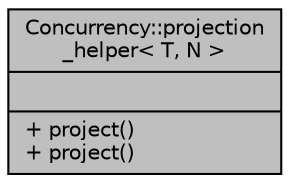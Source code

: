 digraph "Concurrency::projection_helper&lt; T, N &gt;"
{
  edge [fontname="Helvetica",fontsize="10",labelfontname="Helvetica",labelfontsize="10"];
  node [fontname="Helvetica",fontsize="10",shape=record];
  Node1 [label="{Concurrency::projection\l_helper\< T, N \>\n||+ project()\l+ project()\l}",height=0.2,width=0.4,color="black", fillcolor="grey75", style="filled", fontcolor="black"];
}
